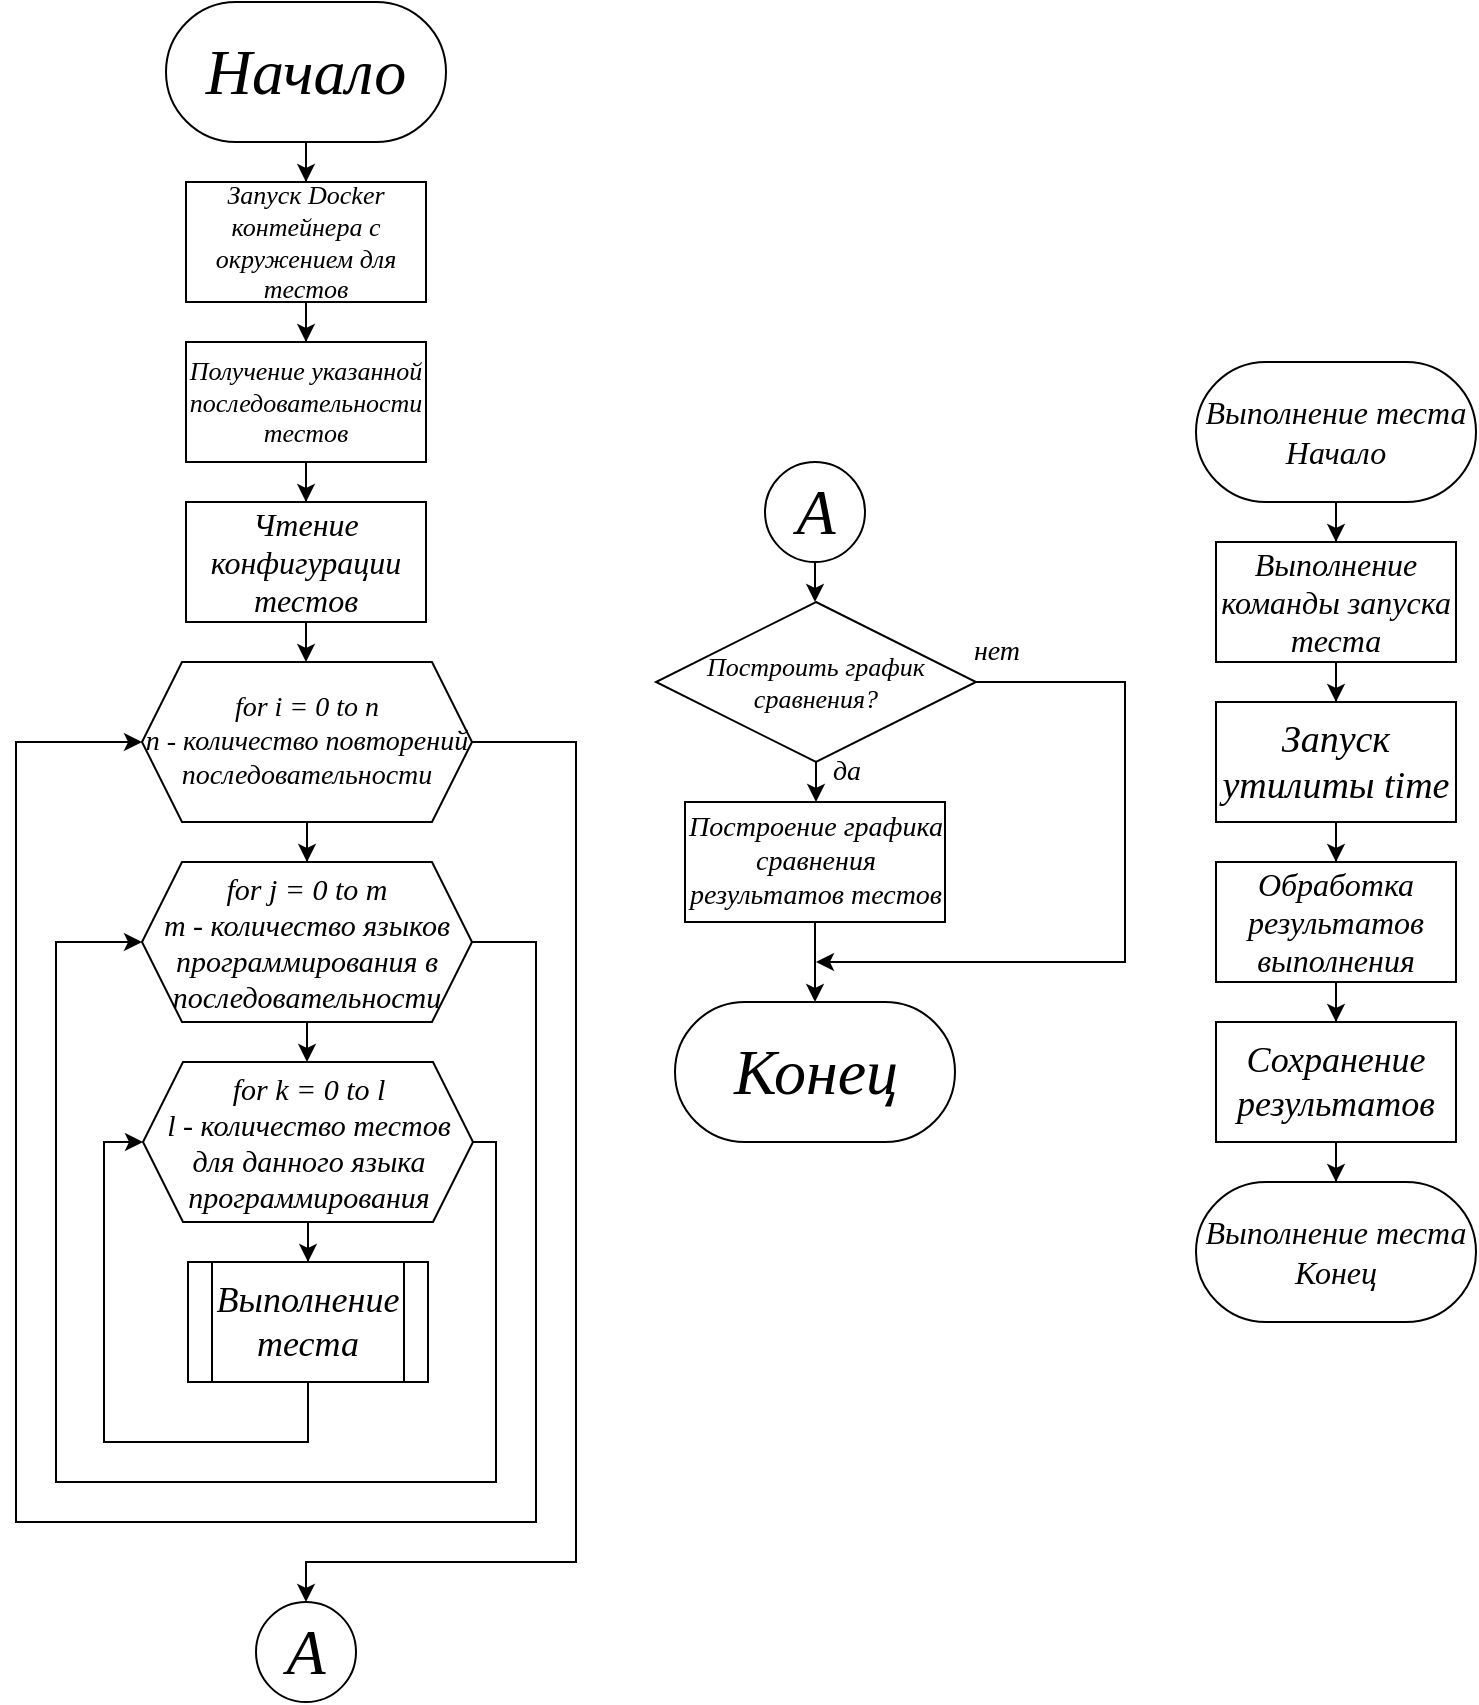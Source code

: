 <mxfile version="23.0.2" type="device">
  <diagram name="Page-1" id="krlLLVuHp6nMf8_PuCLu">
    <mxGraphModel dx="1363" dy="950" grid="1" gridSize="10" guides="1" tooltips="1" connect="1" arrows="1" fold="1" page="1" pageScale="1" pageWidth="850" pageHeight="1100" math="0" shadow="0">
      <root>
        <mxCell id="0" />
        <mxCell id="1" parent="0" />
        <mxCell id="wE5hzmVtrxH4fMtxzaI--26" style="edgeStyle=orthogonalEdgeStyle;rounded=0;orthogonalLoop=1;jettySize=auto;html=1;entryX=0.5;entryY=0;entryDx=0;entryDy=0;fontFamily=GOST Type B;fontStyle=2" edge="1" parent="1" source="wE5hzmVtrxH4fMtxzaI--2" target="wE5hzmVtrxH4fMtxzaI--23">
          <mxGeometry relative="1" as="geometry" />
        </mxCell>
        <mxCell id="wE5hzmVtrxH4fMtxzaI--2" value="Начало" style="rounded=1;whiteSpace=wrap;html=1;arcSize=50;fontFamily=GOST Type B;fontStyle=2;fontSize=32;" vertex="1" parent="1">
          <mxGeometry x="355" y="60" width="140" height="70" as="geometry" />
        </mxCell>
        <mxCell id="wE5hzmVtrxH4fMtxzaI--12" style="edgeStyle=orthogonalEdgeStyle;rounded=0;orthogonalLoop=1;jettySize=auto;html=1;fontFamily=GOST Type B;fontStyle=2" edge="1" parent="1" source="wE5hzmVtrxH4fMtxzaI--3" target="wE5hzmVtrxH4fMtxzaI--4">
          <mxGeometry relative="1" as="geometry" />
        </mxCell>
        <mxCell id="wE5hzmVtrxH4fMtxzaI--3" value="Получение указанной последовательности тестов" style="rounded=0;whiteSpace=wrap;html=1;fontFamily=GOST Type B;fontStyle=2;fontSize=13;" vertex="1" parent="1">
          <mxGeometry x="365" y="230" width="120" height="60" as="geometry" />
        </mxCell>
        <mxCell id="wE5hzmVtrxH4fMtxzaI--13" style="edgeStyle=orthogonalEdgeStyle;rounded=0;orthogonalLoop=1;jettySize=auto;html=1;fontFamily=GOST Type B;fontStyle=2" edge="1" parent="1" source="wE5hzmVtrxH4fMtxzaI--4" target="wE5hzmVtrxH4fMtxzaI--5">
          <mxGeometry relative="1" as="geometry" />
        </mxCell>
        <mxCell id="wE5hzmVtrxH4fMtxzaI--4" value="Чтение конфигурации тестов" style="rounded=0;whiteSpace=wrap;html=1;fontFamily=GOST Type B;fontStyle=2;fontSize=16;" vertex="1" parent="1">
          <mxGeometry x="365" y="310" width="120" height="60" as="geometry" />
        </mxCell>
        <mxCell id="wE5hzmVtrxH4fMtxzaI--14" style="edgeStyle=orthogonalEdgeStyle;rounded=0;orthogonalLoop=1;jettySize=auto;html=1;fontFamily=GOST Type B;fontStyle=2" edge="1" parent="1" source="wE5hzmVtrxH4fMtxzaI--5" target="wE5hzmVtrxH4fMtxzaI--6">
          <mxGeometry relative="1" as="geometry" />
        </mxCell>
        <mxCell id="wE5hzmVtrxH4fMtxzaI--42" style="edgeStyle=orthogonalEdgeStyle;rounded=0;orthogonalLoop=1;jettySize=auto;html=1;fontFamily=GOST Type B;fontStyle=2;entryX=0.5;entryY=0;entryDx=0;entryDy=0;" edge="1" parent="1" source="wE5hzmVtrxH4fMtxzaI--5" target="wE5hzmVtrxH4fMtxzaI--51">
          <mxGeometry relative="1" as="geometry">
            <mxPoint x="420" y="860" as="targetPoint" />
            <Array as="points">
              <mxPoint x="560" y="430" />
              <mxPoint x="560" y="840" />
              <mxPoint x="425" y="840" />
            </Array>
          </mxGeometry>
        </mxCell>
        <mxCell id="wE5hzmVtrxH4fMtxzaI--5" value="for i = 0 to n&lt;br style=&quot;font-size: 14px;&quot;&gt;n - количество повторений последовательности" style="shape=hexagon;perimeter=hexagonPerimeter2;whiteSpace=wrap;html=1;fixedSize=1;fontFamily=GOST Type B;fontStyle=2;fontSize=14;" vertex="1" parent="1">
          <mxGeometry x="343" y="390" width="165" height="80" as="geometry" />
        </mxCell>
        <mxCell id="wE5hzmVtrxH4fMtxzaI--15" style="edgeStyle=orthogonalEdgeStyle;rounded=0;orthogonalLoop=1;jettySize=auto;html=1;fontFamily=GOST Type B;fontStyle=2" edge="1" parent="1" source="wE5hzmVtrxH4fMtxzaI--6" target="wE5hzmVtrxH4fMtxzaI--7">
          <mxGeometry relative="1" as="geometry" />
        </mxCell>
        <mxCell id="wE5hzmVtrxH4fMtxzaI--20" style="edgeStyle=orthogonalEdgeStyle;rounded=0;orthogonalLoop=1;jettySize=auto;html=1;entryX=0;entryY=0.5;entryDx=0;entryDy=0;fontFamily=GOST Type B;fontStyle=2" edge="1" parent="1" source="wE5hzmVtrxH4fMtxzaI--6" target="wE5hzmVtrxH4fMtxzaI--5">
          <mxGeometry relative="1" as="geometry">
            <Array as="points">
              <mxPoint x="540" y="530" />
              <mxPoint x="540" y="820" />
              <mxPoint x="280" y="820" />
              <mxPoint x="280" y="430" />
            </Array>
          </mxGeometry>
        </mxCell>
        <mxCell id="wE5hzmVtrxH4fMtxzaI--6" value="for j = 0 to m&lt;br style=&quot;font-size: 15px;&quot;&gt;m - количество языков программирования в последовательности" style="shape=hexagon;perimeter=hexagonPerimeter2;whiteSpace=wrap;html=1;fixedSize=1;fontFamily=GOST Type B;fontStyle=2;fontSize=15;" vertex="1" parent="1">
          <mxGeometry x="343" y="490" width="165" height="80" as="geometry" />
        </mxCell>
        <mxCell id="wE5hzmVtrxH4fMtxzaI--16" style="edgeStyle=orthogonalEdgeStyle;rounded=0;orthogonalLoop=1;jettySize=auto;html=1;fontFamily=GOST Type B;fontStyle=2" edge="1" parent="1" source="wE5hzmVtrxH4fMtxzaI--7" target="wE5hzmVtrxH4fMtxzaI--10">
          <mxGeometry relative="1" as="geometry" />
        </mxCell>
        <mxCell id="wE5hzmVtrxH4fMtxzaI--19" style="edgeStyle=orthogonalEdgeStyle;rounded=0;orthogonalLoop=1;jettySize=auto;html=1;entryX=0;entryY=0.5;entryDx=0;entryDy=0;fontFamily=GOST Type B;fontStyle=2" edge="1" parent="1" source="wE5hzmVtrxH4fMtxzaI--7" target="wE5hzmVtrxH4fMtxzaI--6">
          <mxGeometry relative="1" as="geometry">
            <Array as="points">
              <mxPoint x="520" y="630" />
              <mxPoint x="520" y="800" />
              <mxPoint x="300" y="800" />
              <mxPoint x="300" y="530" />
            </Array>
          </mxGeometry>
        </mxCell>
        <mxCell id="wE5hzmVtrxH4fMtxzaI--7" value="for k = 0 to l&lt;br style=&quot;font-size: 15px;&quot;&gt;l - количество тестов для данного языка программирования" style="shape=hexagon;perimeter=hexagonPerimeter2;whiteSpace=wrap;html=1;fixedSize=1;fontFamily=GOST Type B;fontStyle=2;fontSize=15;" vertex="1" parent="1">
          <mxGeometry x="343.5" y="590" width="165" height="80" as="geometry" />
        </mxCell>
        <mxCell id="wE5hzmVtrxH4fMtxzaI--17" style="edgeStyle=orthogonalEdgeStyle;rounded=0;orthogonalLoop=1;jettySize=auto;html=1;entryX=0;entryY=0.5;entryDx=0;entryDy=0;fontFamily=GOST Type B;fontStyle=2" edge="1" parent="1" source="wE5hzmVtrxH4fMtxzaI--10" target="wE5hzmVtrxH4fMtxzaI--7">
          <mxGeometry relative="1" as="geometry">
            <Array as="points">
              <mxPoint x="426" y="780" />
              <mxPoint x="324" y="780" />
              <mxPoint x="324" y="630" />
            </Array>
          </mxGeometry>
        </mxCell>
        <mxCell id="wE5hzmVtrxH4fMtxzaI--10" value="Выполнение теста" style="shape=process;whiteSpace=wrap;html=1;backgroundOutline=1;fontFamily=GOST Type B;fontStyle=2;fontSize=18;" vertex="1" parent="1">
          <mxGeometry x="366" y="690" width="120" height="60" as="geometry" />
        </mxCell>
        <mxCell id="wE5hzmVtrxH4fMtxzaI--34" style="edgeStyle=orthogonalEdgeStyle;rounded=0;orthogonalLoop=1;jettySize=auto;html=1;entryX=0.5;entryY=0;entryDx=0;entryDy=0;fontFamily=GOST Type B;fontStyle=2" edge="1" parent="1" source="wE5hzmVtrxH4fMtxzaI--21" target="wE5hzmVtrxH4fMtxzaI--22">
          <mxGeometry relative="1" as="geometry" />
        </mxCell>
        <mxCell id="wE5hzmVtrxH4fMtxzaI--21" value="Выполнение теста&lt;br style=&quot;font-size: 16px;&quot;&gt;Начало" style="rounded=1;whiteSpace=wrap;html=1;arcSize=50;fontFamily=GOST Type B;fontStyle=2;fontSize=16;" vertex="1" parent="1">
          <mxGeometry x="870" y="240" width="140" height="70" as="geometry" />
        </mxCell>
        <mxCell id="wE5hzmVtrxH4fMtxzaI--35" style="edgeStyle=orthogonalEdgeStyle;rounded=0;orthogonalLoop=1;jettySize=auto;html=1;fontFamily=GOST Type B;fontStyle=2" edge="1" parent="1" source="wE5hzmVtrxH4fMtxzaI--22" target="wE5hzmVtrxH4fMtxzaI--30">
          <mxGeometry relative="1" as="geometry" />
        </mxCell>
        <mxCell id="wE5hzmVtrxH4fMtxzaI--22" value="Выполнение команды запуска теста" style="rounded=0;whiteSpace=wrap;html=1;fontFamily=GOST Type B;fontStyle=2;fontSize=16;" vertex="1" parent="1">
          <mxGeometry x="880" y="330" width="120" height="60" as="geometry" />
        </mxCell>
        <mxCell id="wE5hzmVtrxH4fMtxzaI--29" style="edgeStyle=orthogonalEdgeStyle;rounded=0;orthogonalLoop=1;jettySize=auto;html=1;entryX=0.5;entryY=0;entryDx=0;entryDy=0;fontFamily=GOST Type B;fontStyle=2" edge="1" parent="1" source="wE5hzmVtrxH4fMtxzaI--23" target="wE5hzmVtrxH4fMtxzaI--3">
          <mxGeometry relative="1" as="geometry" />
        </mxCell>
        <mxCell id="wE5hzmVtrxH4fMtxzaI--23" value="&lt;font style=&quot;font-size: 13px;&quot;&gt;Запуск Docker контейнера с окружением для тестов&lt;/font&gt;" style="rounded=0;whiteSpace=wrap;html=1;fontFamily=GOST Type B;fontStyle=2" vertex="1" parent="1">
          <mxGeometry x="365" y="150" width="120" height="60" as="geometry" />
        </mxCell>
        <mxCell id="wE5hzmVtrxH4fMtxzaI--36" style="edgeStyle=orthogonalEdgeStyle;rounded=0;orthogonalLoop=1;jettySize=auto;html=1;entryX=0.5;entryY=0;entryDx=0;entryDy=0;fontFamily=GOST Type B;fontStyle=2" edge="1" parent="1" source="wE5hzmVtrxH4fMtxzaI--30" target="wE5hzmVtrxH4fMtxzaI--31">
          <mxGeometry relative="1" as="geometry" />
        </mxCell>
        <mxCell id="wE5hzmVtrxH4fMtxzaI--30" value="Запуск утилиты time" style="rounded=0;whiteSpace=wrap;html=1;fontFamily=GOST Type B;fontStyle=2;fontSize=19;" vertex="1" parent="1">
          <mxGeometry x="880" y="410" width="120" height="60" as="geometry" />
        </mxCell>
        <mxCell id="wE5hzmVtrxH4fMtxzaI--37" style="edgeStyle=orthogonalEdgeStyle;rounded=0;orthogonalLoop=1;jettySize=auto;html=1;entryX=0.5;entryY=0;entryDx=0;entryDy=0;fontFamily=GOST Type B;fontStyle=2" edge="1" parent="1" source="wE5hzmVtrxH4fMtxzaI--31" target="wE5hzmVtrxH4fMtxzaI--32">
          <mxGeometry relative="1" as="geometry" />
        </mxCell>
        <mxCell id="wE5hzmVtrxH4fMtxzaI--31" value="Обработка результатов выполнения" style="rounded=0;whiteSpace=wrap;html=1;fontFamily=GOST Type B;fontStyle=2;fontSize=16;" vertex="1" parent="1">
          <mxGeometry x="880" y="490" width="120" height="60" as="geometry" />
        </mxCell>
        <mxCell id="wE5hzmVtrxH4fMtxzaI--39" style="edgeStyle=orthogonalEdgeStyle;rounded=0;orthogonalLoop=1;jettySize=auto;html=1;fontFamily=GOST Type B;fontStyle=2" edge="1" parent="1" source="wE5hzmVtrxH4fMtxzaI--32" target="wE5hzmVtrxH4fMtxzaI--33">
          <mxGeometry relative="1" as="geometry" />
        </mxCell>
        <mxCell id="wE5hzmVtrxH4fMtxzaI--32" value="Сохранение результатов" style="rounded=0;whiteSpace=wrap;html=1;fontFamily=GOST Type B;fontStyle=2;fontSize=18;" vertex="1" parent="1">
          <mxGeometry x="880" y="570" width="120" height="60" as="geometry" />
        </mxCell>
        <mxCell id="wE5hzmVtrxH4fMtxzaI--33" value="Выполнение теста&lt;br style=&quot;font-size: 16px;&quot;&gt;Конец" style="rounded=1;whiteSpace=wrap;html=1;arcSize=50;fontFamily=GOST Type B;fontStyle=2;fontSize=16;" vertex="1" parent="1">
          <mxGeometry x="870" y="650" width="140" height="70" as="geometry" />
        </mxCell>
        <mxCell id="wE5hzmVtrxH4fMtxzaI--44" style="edgeStyle=orthogonalEdgeStyle;rounded=0;orthogonalLoop=1;jettySize=auto;html=1;entryX=0.5;entryY=0;entryDx=0;entryDy=0;fontFamily=GOST Type B;fontStyle=2" edge="1" parent="1" source="wE5hzmVtrxH4fMtxzaI--41" target="wE5hzmVtrxH4fMtxzaI--43">
          <mxGeometry relative="1" as="geometry" />
        </mxCell>
        <mxCell id="wE5hzmVtrxH4fMtxzaI--48" style="edgeStyle=orthogonalEdgeStyle;rounded=0;orthogonalLoop=1;jettySize=auto;html=1;fontFamily=GOST Type B;fontStyle=2" edge="1" parent="1" source="wE5hzmVtrxH4fMtxzaI--41">
          <mxGeometry relative="1" as="geometry">
            <mxPoint x="680" y="540" as="targetPoint" />
            <Array as="points">
              <mxPoint x="834.5" y="400" />
              <mxPoint x="834.5" y="540" />
            </Array>
          </mxGeometry>
        </mxCell>
        <mxCell id="wE5hzmVtrxH4fMtxzaI--41" value="Построить график&lt;br style=&quot;font-size: 13px;&quot;&gt;сравнения?" style="rhombus;whiteSpace=wrap;html=1;fontFamily=GOST Type B;fontStyle=2;fontSize=13;" vertex="1" parent="1">
          <mxGeometry x="600" y="360" width="160" height="80" as="geometry" />
        </mxCell>
        <mxCell id="wE5hzmVtrxH4fMtxzaI--46" style="edgeStyle=orthogonalEdgeStyle;rounded=0;orthogonalLoop=1;jettySize=auto;html=1;entryX=0.5;entryY=0;entryDx=0;entryDy=0;fontFamily=GOST Type B;fontStyle=2" edge="1" parent="1" source="wE5hzmVtrxH4fMtxzaI--43" target="wE5hzmVtrxH4fMtxzaI--45">
          <mxGeometry relative="1" as="geometry" />
        </mxCell>
        <mxCell id="wE5hzmVtrxH4fMtxzaI--43" value="Построение графика сравнения результатов тестов" style="rounded=0;whiteSpace=wrap;html=1;fontFamily=GOST Type B;fontStyle=2;fontSize=14;" vertex="1" parent="1">
          <mxGeometry x="614.5" y="460" width="130" height="60" as="geometry" />
        </mxCell>
        <mxCell id="wE5hzmVtrxH4fMtxzaI--45" value="Конец" style="rounded=1;whiteSpace=wrap;html=1;arcSize=50;fontFamily=GOST Type B;fontStyle=2;fontSize=32;" vertex="1" parent="1">
          <mxGeometry x="609.5" y="560" width="140" height="70" as="geometry" />
        </mxCell>
        <mxCell id="wE5hzmVtrxH4fMtxzaI--49" value="нет&lt;br style=&quot;font-size: 14px;&quot;&gt;" style="text;html=1;align=center;verticalAlign=middle;resizable=0;points=[];autosize=1;strokeColor=none;fillColor=none;fontFamily=GOST Type B;fontStyle=2;fontSize=14;" vertex="1" parent="1">
          <mxGeometry x="744.5" y="370" width="50" height="30" as="geometry" />
        </mxCell>
        <mxCell id="wE5hzmVtrxH4fMtxzaI--50" value="да" style="text;html=1;align=center;verticalAlign=middle;resizable=0;points=[];autosize=1;strokeColor=none;fillColor=none;fontFamily=GOST Type B;fontStyle=2;fontSize=14;" vertex="1" parent="1">
          <mxGeometry x="674.5" y="430" width="40" height="30" as="geometry" />
        </mxCell>
        <mxCell id="wE5hzmVtrxH4fMtxzaI--51" value="&lt;font size=&quot;1&quot; face=&quot;GOST Type B&quot;&gt;&lt;i style=&quot;font-size: 32px;&quot;&gt;А&lt;/i&gt;&lt;/font&gt;" style="ellipse;whiteSpace=wrap;html=1;aspect=fixed;" vertex="1" parent="1">
          <mxGeometry x="400" y="860" width="50" height="50" as="geometry" />
        </mxCell>
        <mxCell id="wE5hzmVtrxH4fMtxzaI--54" style="edgeStyle=orthogonalEdgeStyle;rounded=0;orthogonalLoop=1;jettySize=auto;html=1;entryX=0.5;entryY=0;entryDx=0;entryDy=0;" edge="1" parent="1" source="wE5hzmVtrxH4fMtxzaI--53" target="wE5hzmVtrxH4fMtxzaI--41">
          <mxGeometry relative="1" as="geometry" />
        </mxCell>
        <mxCell id="wE5hzmVtrxH4fMtxzaI--53" value="&lt;font size=&quot;1&quot; face=&quot;GOST Type B&quot;&gt;&lt;i style=&quot;font-size: 32px;&quot;&gt;А&lt;/i&gt;&lt;/font&gt;" style="ellipse;whiteSpace=wrap;html=1;aspect=fixed;" vertex="1" parent="1">
          <mxGeometry x="654.5" y="290" width="50" height="50" as="geometry" />
        </mxCell>
      </root>
    </mxGraphModel>
  </diagram>
</mxfile>
